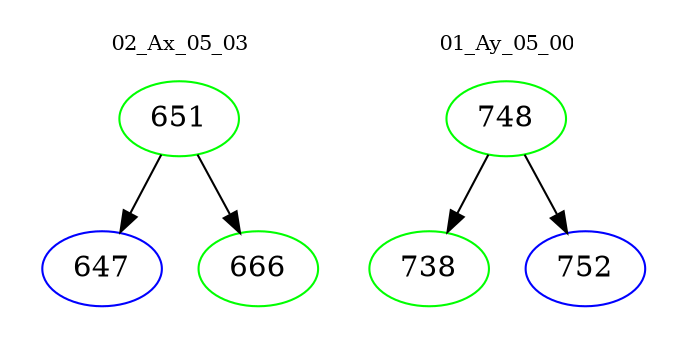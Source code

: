 digraph{
subgraph cluster_0 {
color = white
label = "02_Ax_05_03";
fontsize=10;
T0_651 [label="651", color="green"]
T0_651 -> T0_647 [color="black"]
T0_647 [label="647", color="blue"]
T0_651 -> T0_666 [color="black"]
T0_666 [label="666", color="green"]
}
subgraph cluster_1 {
color = white
label = "01_Ay_05_00";
fontsize=10;
T1_748 [label="748", color="green"]
T1_748 -> T1_738 [color="black"]
T1_738 [label="738", color="green"]
T1_748 -> T1_752 [color="black"]
T1_752 [label="752", color="blue"]
}
}
